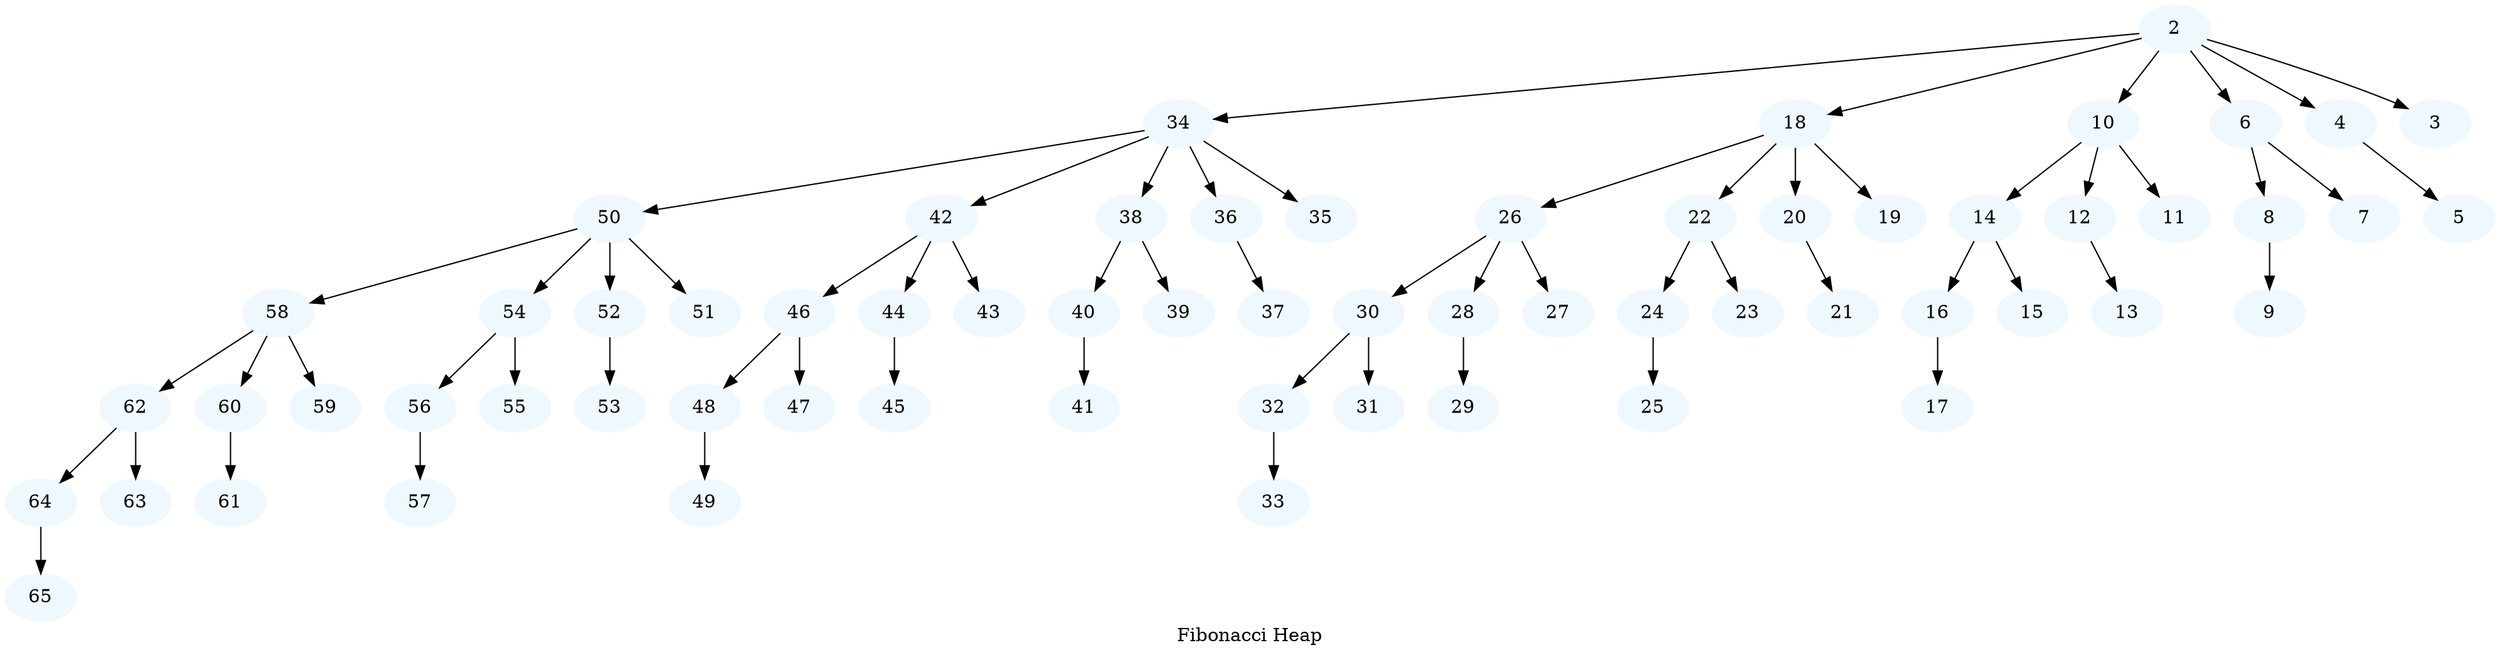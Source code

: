 digraph FibonacciHeap {
label= "Fibonacci Heap";
subgraph 2{ label = 2 ;
2[label= 2];
2[label= 2 style= filled color= aliceblue];
34[style="filled"color= aliceblue ] 
2 -> 34;
50[style="filled"color= aliceblue ] 
34 -> 50;
58[style="filled"color= aliceblue ] 
50 -> 58;
62[style="filled"color= aliceblue ] 
58 -> 62;
64[style="filled"color= aliceblue ] 
62 -> 64;
65[style="filled"color= aliceblue ] 
64 -> 65;
63[style="filled"color= aliceblue ] 
62 -> 63;
60[style="filled"color= aliceblue ] 
58 -> 60;
61[style="filled"color= aliceblue ] 
60 -> 61;
59[style="filled"color= aliceblue ] 
58 -> 59;
54[style="filled"color= aliceblue ] 
50 -> 54;
56[style="filled"color= aliceblue ] 
54 -> 56;
57[style="filled"color= aliceblue ] 
56 -> 57;
55[style="filled"color= aliceblue ] 
54 -> 55;
52[style="filled"color= aliceblue ] 
50 -> 52;
53[style="filled"color= aliceblue ] 
52 -> 53;
51[style="filled"color= aliceblue ] 
50 -> 51;
42[style="filled"color= aliceblue ] 
34 -> 42;
46[style="filled"color= aliceblue ] 
42 -> 46;
48[style="filled"color= aliceblue ] 
46 -> 48;
49[style="filled"color= aliceblue ] 
48 -> 49;
47[style="filled"color= aliceblue ] 
46 -> 47;
44[style="filled"color= aliceblue ] 
42 -> 44;
45[style="filled"color= aliceblue ] 
44 -> 45;
43[style="filled"color= aliceblue ] 
42 -> 43;
38[style="filled"color= aliceblue ] 
34 -> 38;
40[style="filled"color= aliceblue ] 
38 -> 40;
41[style="filled"color= aliceblue ] 
40 -> 41;
39[style="filled"color= aliceblue ] 
38 -> 39;
36[style="filled"color= aliceblue ] 
34 -> 36;
37[style="filled"color= aliceblue ] 
36 -> 37;
35[style="filled"color= aliceblue ] 
34 -> 35;
18[style="filled"color= aliceblue ] 
2 -> 18;
26[style="filled"color= aliceblue ] 
18 -> 26;
30[style="filled"color= aliceblue ] 
26 -> 30;
32[style="filled"color= aliceblue ] 
30 -> 32;
33[style="filled"color= aliceblue ] 
32 -> 33;
31[style="filled"color= aliceblue ] 
30 -> 31;
28[style="filled"color= aliceblue ] 
26 -> 28;
29[style="filled"color= aliceblue ] 
28 -> 29;
27[style="filled"color= aliceblue ] 
26 -> 27;
22[style="filled"color= aliceblue ] 
18 -> 22;
24[style="filled"color= aliceblue ] 
22 -> 24;
25[style="filled"color= aliceblue ] 
24 -> 25;
23[style="filled"color= aliceblue ] 
22 -> 23;
20[style="filled"color= aliceblue ] 
18 -> 20;
21[style="filled"color= aliceblue ] 
20 -> 21;
19[style="filled"color= aliceblue ] 
18 -> 19;
10[style="filled"color= aliceblue ] 
2 -> 10;
14[style="filled"color= aliceblue ] 
10 -> 14;
16[style="filled"color= aliceblue ] 
14 -> 16;
17[style="filled"color= aliceblue ] 
16 -> 17;
15[style="filled"color= aliceblue ] 
14 -> 15;
12[style="filled"color= aliceblue ] 
10 -> 12;
13[style="filled"color= aliceblue ] 
12 -> 13;
11[style="filled"color= aliceblue ] 
10 -> 11;
6[style="filled"color= aliceblue ] 
2 -> 6;
8[style="filled"color= aliceblue ] 
6 -> 8;
9[style="filled"color= aliceblue ] 
8 -> 9;
7[style="filled"color= aliceblue ] 
6 -> 7;
4[style="filled"color= aliceblue ] 
2 -> 4;
5[style="filled"color= aliceblue ] 
4 -> 5;
3[style="filled"color= aliceblue ] 
2 -> 3;
}
}
